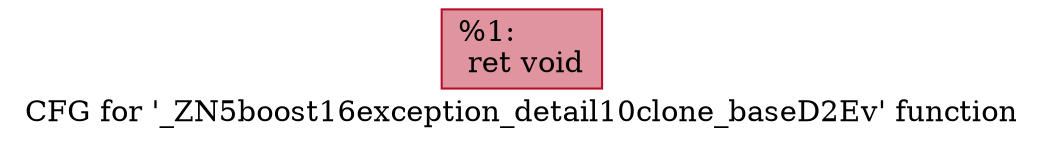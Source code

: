 digraph "CFG for '_ZN5boost16exception_detail10clone_baseD2Ev' function" {
	label="CFG for '_ZN5boost16exception_detail10clone_baseD2Ev' function";

	Node0x557e589cfe80 [shape=record,color="#b70d28ff", style=filled, fillcolor="#b70d2870",label="{%1:\l  ret void\l}"];
}
